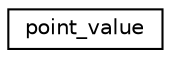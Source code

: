digraph G
{
  edge [fontname="Helvetica",fontsize="10",labelfontname="Helvetica",labelfontsize="10"];
  node [fontname="Helvetica",fontsize="10",shape=record];
  rankdir="LR";
  Node1 [label="point_value",height=0.2,width=0.4,color="black", fillcolor="white", style="filled",URL="$structpoint__value.html"];
}
